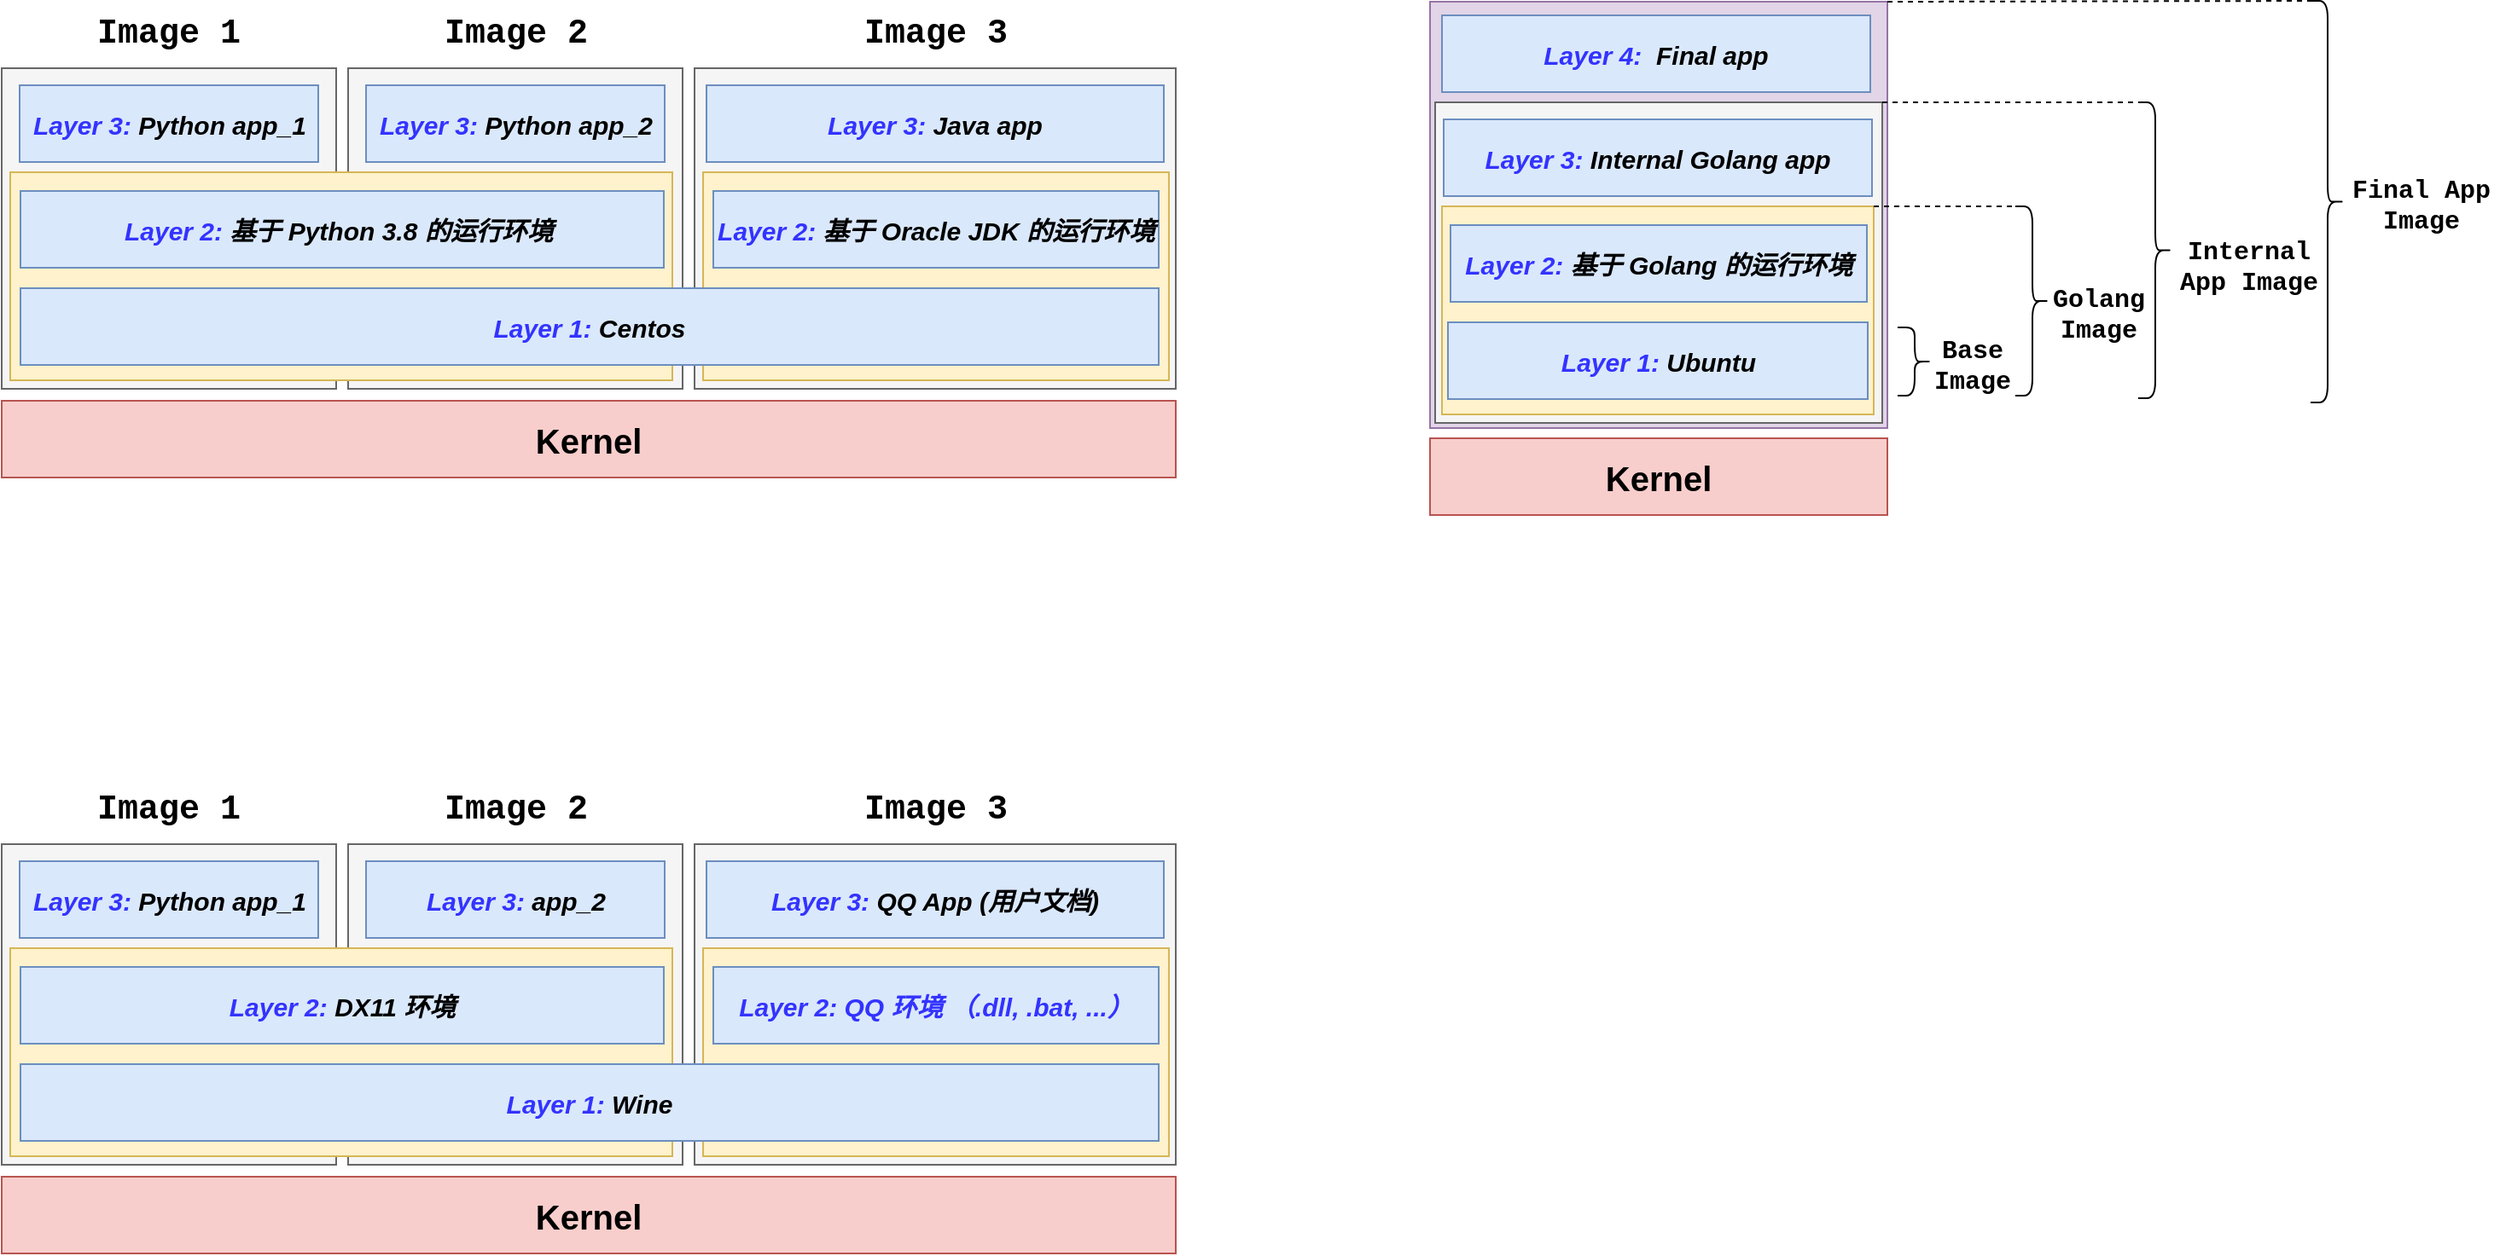 <mxfile version="15.8.7" type="device"><diagram id="_b9PkgSxl4sWzMpPnksg" name="第 1 页"><mxGraphModel dx="1215" dy="503" grid="0" gridSize="10" guides="1" tooltips="1" connect="1" arrows="1" fold="1" page="0" pageScale="1" pageWidth="827" pageHeight="1169" math="0" shadow="0"><root><mxCell id="0"/><mxCell id="1" parent="0"/><mxCell id="eBCRlDxfOz_wK7dbPITc-26" value="" style="rounded=0;whiteSpace=wrap;html=1;fillColor=#e1d5e7;strokeColor=#9673a6;" parent="1" vertex="1"><mxGeometry x="750" y="165" width="268" height="250" as="geometry"/></mxCell><mxCell id="eBCRlDxfOz_wK7dbPITc-22" value="" style="rounded=0;whiteSpace=wrap;html=1;fillColor=#f5f5f5;strokeColor=#666666;fontColor=#333333;" parent="1" vertex="1"><mxGeometry x="753" y="224" width="262" height="188" as="geometry"/></mxCell><mxCell id="eBCRlDxfOz_wK7dbPITc-23" value="" style="rounded=0;whiteSpace=wrap;html=1;fillColor=#fff2cc;strokeColor=#d6b656;" parent="1" vertex="1"><mxGeometry x="757" y="285" width="253" height="122" as="geometry"/></mxCell><mxCell id="eBCRlDxfOz_wK7dbPITc-16" value="" style="rounded=0;whiteSpace=wrap;html=1;fillColor=#f5f5f5;strokeColor=#666666;fontColor=#333333;" parent="1" vertex="1"><mxGeometry x="116" y="204" width="196" height="188" as="geometry"/></mxCell><mxCell id="eBCRlDxfOz_wK7dbPITc-19" value="&lt;b&gt;&lt;font style=&quot;font-size: 15px&quot;&gt;&lt;i&gt;&lt;font color=&quot;#3333ff&quot;&gt;Layer 3:&amp;nbsp;&lt;/font&gt;&lt;/i&gt;&lt;/font&gt;&lt;/b&gt;&lt;b&gt;&lt;font style=&quot;font-size: 15px&quot;&gt;&lt;i&gt;Python app_2&lt;/i&gt;&lt;/font&gt;&lt;/b&gt;" style="rounded=0;whiteSpace=wrap;html=1;fillColor=#dae8fc;strokeColor=#6c8ebf;" parent="1" vertex="1"><mxGeometry x="126.5" y="214" width="175" height="45" as="geometry"/></mxCell><mxCell id="eBCRlDxfOz_wK7dbPITc-15" value="" style="rounded=0;whiteSpace=wrap;html=1;fillColor=#f5f5f5;strokeColor=#666666;fontColor=#333333;" parent="1" vertex="1"><mxGeometry x="319" y="204" width="282" height="188" as="geometry"/></mxCell><mxCell id="eBCRlDxfOz_wK7dbPITc-12" value="" style="rounded=0;whiteSpace=wrap;html=1;fillColor=#fff2cc;strokeColor=#d6b656;" parent="1" vertex="1"><mxGeometry x="324" y="265" width="273" height="122" as="geometry"/></mxCell><mxCell id="eBCRlDxfOz_wK7dbPITc-13" value="&lt;b&gt;&lt;font style=&quot;font-size: 15px&quot;&gt;&lt;i&gt;&lt;font color=&quot;#3333ff&quot;&gt;Layer 2:&amp;nbsp;&lt;/font&gt;&lt;/i&gt;&lt;/font&gt;&lt;/b&gt;&lt;span style=&quot;font-size: 15px&quot;&gt;&lt;b&gt;&lt;i&gt;基于 Oracle JDK 的运行环境&lt;/i&gt;&lt;/b&gt;&lt;/span&gt;" style="rounded=0;whiteSpace=wrap;html=1;fillColor=#dae8fc;strokeColor=#6c8ebf;" parent="1" vertex="1"><mxGeometry x="330" y="276" width="261" height="45" as="geometry"/></mxCell><mxCell id="eBCRlDxfOz_wK7dbPITc-14" value="&lt;b&gt;&lt;font style=&quot;font-size: 15px&quot;&gt;&lt;i&gt;&lt;font color=&quot;#3333ff&quot;&gt;Layer 3:&amp;nbsp;&lt;/font&gt;&lt;/i&gt;&lt;/font&gt;&lt;/b&gt;&lt;b&gt;&lt;font style=&quot;font-size: 15px&quot;&gt;&lt;i&gt;Java app&lt;/i&gt;&lt;/font&gt;&lt;/b&gt;" style="rounded=0;whiteSpace=wrap;html=1;fillColor=#dae8fc;strokeColor=#6c8ebf;" parent="1" vertex="1"><mxGeometry x="326" y="214" width="268" height="45" as="geometry"/></mxCell><mxCell id="eBCRlDxfOz_wK7dbPITc-10" value="" style="rounded=0;whiteSpace=wrap;html=1;fillColor=#f5f5f5;strokeColor=#666666;fontColor=#333333;" parent="1" vertex="1"><mxGeometry x="-87" y="204" width="196" height="188" as="geometry"/></mxCell><mxCell id="eBCRlDxfOz_wK7dbPITc-9" value="" style="rounded=0;whiteSpace=wrap;html=1;fillColor=#fff2cc;strokeColor=#d6b656;" parent="1" vertex="1"><mxGeometry x="-82" y="265" width="388" height="122" as="geometry"/></mxCell><mxCell id="eBCRlDxfOz_wK7dbPITc-1" value="&lt;b&gt;&lt;font style=&quot;font-size: 20px&quot;&gt;Kernel&lt;/font&gt;&lt;/b&gt;" style="rounded=0;whiteSpace=wrap;html=1;fillColor=#f8cecc;strokeColor=#b85450;" parent="1" vertex="1"><mxGeometry x="-87" y="399" width="688" height="45" as="geometry"/></mxCell><mxCell id="eBCRlDxfOz_wK7dbPITc-4" value="&lt;b&gt;&lt;font style=&quot;font-size: 15px&quot;&gt;&lt;i&gt;&lt;font color=&quot;#3333ff&quot;&gt;Layer 1:&lt;/font&gt; Centos&lt;/i&gt;&lt;/font&gt;&lt;/b&gt;" style="rounded=0;whiteSpace=wrap;html=1;fillColor=#dae8fc;strokeColor=#6c8ebf;" parent="1" vertex="1"><mxGeometry x="-76" y="333" width="667" height="45" as="geometry"/></mxCell><mxCell id="eBCRlDxfOz_wK7dbPITc-5" value="&lt;b&gt;&lt;font style=&quot;font-size: 15px&quot;&gt;&lt;i&gt;&lt;font color=&quot;#3333ff&quot;&gt;Layer 1: &lt;/font&gt;Ubuntu&lt;/i&gt;&lt;/font&gt;&lt;/b&gt;" style="rounded=0;whiteSpace=wrap;html=1;fillColor=#dae8fc;strokeColor=#6c8ebf;" parent="1" vertex="1"><mxGeometry x="760.5" y="353" width="246" height="45" as="geometry"/></mxCell><mxCell id="eBCRlDxfOz_wK7dbPITc-6" value="&lt;b&gt;&lt;font style=&quot;font-size: 15px&quot;&gt;&lt;i&gt;&lt;font color=&quot;#3333ff&quot;&gt;Layer 2:&amp;nbsp;&lt;/font&gt;&lt;/i&gt;&lt;/font&gt;&lt;/b&gt;&lt;b&gt;&lt;font style=&quot;font-size: 15px&quot;&gt;&lt;i&gt;基于 Python 3.8 的运行环境&amp;nbsp;&lt;/i&gt;&lt;/font&gt;&lt;/b&gt;" style="rounded=0;whiteSpace=wrap;html=1;fillColor=#dae8fc;strokeColor=#6c8ebf;" parent="1" vertex="1"><mxGeometry x="-76" y="276" width="377" height="45" as="geometry"/></mxCell><mxCell id="eBCRlDxfOz_wK7dbPITc-11" value="&lt;b&gt;&lt;font style=&quot;font-size: 15px&quot;&gt;&lt;i&gt;&lt;font color=&quot;#3333ff&quot;&gt;Layer 3:&amp;nbsp;&lt;/font&gt;&lt;/i&gt;&lt;/font&gt;&lt;/b&gt;&lt;b&gt;&lt;font style=&quot;font-size: 15px&quot;&gt;&lt;i&gt;Python app_1&lt;/i&gt;&lt;/font&gt;&lt;/b&gt;" style="rounded=0;whiteSpace=wrap;html=1;fillColor=#dae8fc;strokeColor=#6c8ebf;" parent="1" vertex="1"><mxGeometry x="-76.5" y="214" width="175" height="45" as="geometry"/></mxCell><mxCell id="eBCRlDxfOz_wK7dbPITc-24" value="&lt;b&gt;&lt;font style=&quot;font-size: 15px&quot;&gt;&lt;i&gt;&lt;font color=&quot;#3333ff&quot;&gt;Layer 2: &lt;/font&gt;基于 Golang 的运行环境&lt;/i&gt;&lt;/font&gt;&lt;/b&gt;" style="rounded=0;whiteSpace=wrap;html=1;fillColor=#dae8fc;strokeColor=#6c8ebf;" parent="1" vertex="1"><mxGeometry x="762" y="296" width="244" height="45" as="geometry"/></mxCell><mxCell id="eBCRlDxfOz_wK7dbPITc-25" value="&lt;b&gt;&lt;font style=&quot;font-size: 15px&quot;&gt;&lt;i&gt;&lt;font color=&quot;#3333ff&quot;&gt;Layer 3: &lt;/font&gt;Internal&lt;font color=&quot;#3333ff&quot;&gt;&amp;nbsp;&lt;/font&gt;Golang&lt;/i&gt;&lt;/font&gt;&lt;/b&gt;&lt;b&gt;&lt;font style=&quot;font-size: 15px&quot;&gt;&lt;i&gt;&amp;nbsp;app&lt;/i&gt;&lt;/font&gt;&lt;/b&gt;" style="rounded=0;whiteSpace=wrap;html=1;fillColor=#dae8fc;strokeColor=#6c8ebf;" parent="1" vertex="1"><mxGeometry x="758" y="234" width="251" height="45" as="geometry"/></mxCell><mxCell id="eBCRlDxfOz_wK7dbPITc-27" value="&lt;b&gt;&lt;font style=&quot;font-size: 15px&quot;&gt;&lt;i&gt;&lt;font color=&quot;#3333ff&quot;&gt;Layer 4: &lt;/font&gt;&lt;/i&gt;&lt;/font&gt;&lt;/b&gt;&lt;b&gt;&lt;font style=&quot;font-size: 15px&quot;&gt;&lt;i&gt;&amp;nbsp;Final app&lt;/i&gt;&lt;/font&gt;&lt;/b&gt;" style="rounded=0;whiteSpace=wrap;html=1;fillColor=#dae8fc;strokeColor=#6c8ebf;" parent="1" vertex="1"><mxGeometry x="757" y="173" width="251" height="45" as="geometry"/></mxCell><mxCell id="eBCRlDxfOz_wK7dbPITc-28" value="" style="shape=curlyBracket;whiteSpace=wrap;html=1;rounded=1;rotation=-180;" parent="1" vertex="1"><mxGeometry x="1024" y="356" width="20" height="40" as="geometry"/></mxCell><mxCell id="eBCRlDxfOz_wK7dbPITc-29" value="" style="shape=curlyBracket;whiteSpace=wrap;html=1;rounded=1;rotation=-180;size=0.5;" parent="1" vertex="1"><mxGeometry x="1093" y="285" width="20" height="111" as="geometry"/></mxCell><mxCell id="eBCRlDxfOz_wK7dbPITc-30" value="&lt;font face=&quot;Courier New&quot; size=&quot;1&quot;&gt;&lt;b style=&quot;font-size: 15px&quot;&gt;Base Image&lt;/b&gt;&lt;/font&gt;" style="text;html=1;strokeColor=none;fillColor=none;align=center;verticalAlign=middle;whiteSpace=wrap;rounded=0;rotation=0;" parent="1" vertex="1"><mxGeometry x="1023" y="368.5" width="90" height="20" as="geometry"/></mxCell><mxCell id="eBCRlDxfOz_wK7dbPITc-31" value="&lt;font face=&quot;Courier New&quot; size=&quot;1&quot;&gt;&lt;b style=&quot;font-size: 15px&quot;&gt;Golang Image&lt;/b&gt;&lt;/font&gt;" style="text;html=1;strokeColor=none;fillColor=none;align=center;verticalAlign=middle;whiteSpace=wrap;rounded=0;rotation=0;" parent="1" vertex="1"><mxGeometry x="1097" y="339" width="90" height="20" as="geometry"/></mxCell><mxCell id="eBCRlDxfOz_wK7dbPITc-35" value="" style="shape=curlyBracket;whiteSpace=wrap;html=1;rounded=1;rotation=-180;size=0.5;" parent="1" vertex="1"><mxGeometry x="1165" y="224" width="20" height="173.5" as="geometry"/></mxCell><mxCell id="eBCRlDxfOz_wK7dbPITc-36" value="" style="endArrow=none;html=1;entryX=0.75;entryY=1;entryDx=0;entryDy=0;exitX=1;exitY=0;exitDx=0;exitDy=0;dashed=1;" parent="1" source="eBCRlDxfOz_wK7dbPITc-23" target="eBCRlDxfOz_wK7dbPITc-29" edge="1"><mxGeometry width="50" height="50" relative="1" as="geometry"><mxPoint x="805" y="257" as="sourcePoint"/><mxPoint x="855" y="207" as="targetPoint"/></mxGeometry></mxCell><mxCell id="eBCRlDxfOz_wK7dbPITc-37" value="" style="endArrow=none;html=1;entryX=0.75;entryY=1;entryDx=0;entryDy=0;exitX=1;exitY=0;exitDx=0;exitDy=0;dashed=1;" parent="1" source="eBCRlDxfOz_wK7dbPITc-22" target="eBCRlDxfOz_wK7dbPITc-35" edge="1"><mxGeometry width="50" height="50" relative="1" as="geometry"><mxPoint x="1016" y="306" as="sourcePoint"/><mxPoint x="1108" y="306" as="targetPoint"/></mxGeometry></mxCell><mxCell id="eBCRlDxfOz_wK7dbPITc-38" value="&lt;font face=&quot;Courier New&quot; size=&quot;1&quot;&gt;&lt;b style=&quot;font-size: 15px&quot;&gt;Internal App Image&lt;/b&gt;&lt;/font&gt;" style="text;html=1;strokeColor=none;fillColor=none;align=center;verticalAlign=middle;whiteSpace=wrap;rounded=0;rotation=0;" parent="1" vertex="1"><mxGeometry x="1185" y="311" width="90" height="20" as="geometry"/></mxCell><mxCell id="eBCRlDxfOz_wK7dbPITc-39" value="" style="shape=curlyBracket;whiteSpace=wrap;html=1;rounded=1;rotation=-180;size=0.5;" parent="1" vertex="1"><mxGeometry x="1266" y="164.5" width="20" height="235.5" as="geometry"/></mxCell><mxCell id="eBCRlDxfOz_wK7dbPITc-40" value="" style="endArrow=none;html=1;entryX=0.75;entryY=1;entryDx=0;entryDy=0;exitX=1;exitY=0;exitDx=0;exitDy=0;dashed=1;" parent="1" source="eBCRlDxfOz_wK7dbPITc-26" target="eBCRlDxfOz_wK7dbPITc-39" edge="1"><mxGeometry width="50" height="50" relative="1" as="geometry"><mxPoint x="1019" y="244" as="sourcePoint"/><mxPoint x="1180" y="242.5" as="targetPoint"/></mxGeometry></mxCell><mxCell id="eBCRlDxfOz_wK7dbPITc-42" value="&lt;b&gt;&lt;font style=&quot;font-size: 20px&quot;&gt;Kernel&lt;/font&gt;&lt;/b&gt;" style="rounded=0;whiteSpace=wrap;html=1;fillColor=#f8cecc;strokeColor=#b85450;" parent="1" vertex="1"><mxGeometry x="750" y="421" width="268" height="45" as="geometry"/></mxCell><mxCell id="eBCRlDxfOz_wK7dbPITc-44" value="&lt;font face=&quot;Courier New&quot; size=&quot;1&quot;&gt;&lt;b style=&quot;font-size: 15px&quot;&gt;Final App Image&lt;/b&gt;&lt;/font&gt;" style="text;html=1;strokeColor=none;fillColor=none;align=center;verticalAlign=middle;whiteSpace=wrap;rounded=0;rotation=0;" parent="1" vertex="1"><mxGeometry x="1286" y="274.5" width="90" height="20" as="geometry"/></mxCell><mxCell id="eBCRlDxfOz_wK7dbPITc-45" value="&lt;b&gt;&lt;font style=&quot;font-size: 20px&quot;&gt;Image 1&lt;/font&gt;&lt;/b&gt;" style="text;html=1;strokeColor=none;fillColor=none;align=center;verticalAlign=middle;whiteSpace=wrap;rounded=0;fontFamily=Courier New;" parent="1" vertex="1"><mxGeometry x="-36.75" y="173" width="95.5" height="20" as="geometry"/></mxCell><mxCell id="eBCRlDxfOz_wK7dbPITc-46" value="&lt;b&gt;&lt;font style=&quot;font-size: 20px&quot;&gt;Image 2&lt;/font&gt;&lt;/b&gt;" style="text;html=1;strokeColor=none;fillColor=none;align=center;verticalAlign=middle;whiteSpace=wrap;rounded=0;fontFamily=Courier New;" parent="1" vertex="1"><mxGeometry x="168.5" y="173" width="91" height="20" as="geometry"/></mxCell><mxCell id="eBCRlDxfOz_wK7dbPITc-47" value="&lt;b&gt;&lt;font style=&quot;font-size: 20px&quot;&gt;Image 3&lt;/font&gt;&lt;/b&gt;" style="text;html=1;strokeColor=none;fillColor=none;align=center;verticalAlign=middle;whiteSpace=wrap;rounded=0;fontFamily=Courier New;" parent="1" vertex="1"><mxGeometry x="413.75" y="173" width="92.5" height="20" as="geometry"/></mxCell><mxCell id="JAQ4UiqpiDWH49Ta_SHC-1" value="" style="rounded=0;whiteSpace=wrap;html=1;fillColor=#f5f5f5;strokeColor=#666666;fontColor=#333333;" vertex="1" parent="1"><mxGeometry x="116" y="659" width="196" height="188" as="geometry"/></mxCell><mxCell id="JAQ4UiqpiDWH49Ta_SHC-2" value="&lt;b&gt;&lt;font style=&quot;font-size: 15px&quot;&gt;&lt;i&gt;&lt;font color=&quot;#3333ff&quot;&gt;Layer 3:&lt;/font&gt;&lt;/i&gt;&lt;/font&gt;&lt;/b&gt;&lt;b&gt;&lt;font style=&quot;font-size: 15px&quot;&gt;&lt;i&gt;&amp;nbsp;app_2&lt;/i&gt;&lt;/font&gt;&lt;/b&gt;" style="rounded=0;whiteSpace=wrap;html=1;fillColor=#dae8fc;strokeColor=#6c8ebf;" vertex="1" parent="1"><mxGeometry x="126.5" y="669" width="175" height="45" as="geometry"/></mxCell><mxCell id="JAQ4UiqpiDWH49Ta_SHC-3" value="" style="rounded=0;whiteSpace=wrap;html=1;fillColor=#f5f5f5;strokeColor=#666666;fontColor=#333333;" vertex="1" parent="1"><mxGeometry x="319" y="659" width="282" height="188" as="geometry"/></mxCell><mxCell id="JAQ4UiqpiDWH49Ta_SHC-4" value="" style="rounded=0;whiteSpace=wrap;html=1;fillColor=#fff2cc;strokeColor=#d6b656;" vertex="1" parent="1"><mxGeometry x="324" y="720" width="273" height="122" as="geometry"/></mxCell><mxCell id="JAQ4UiqpiDWH49Ta_SHC-5" value="&lt;b&gt;&lt;font style=&quot;font-size: 15px&quot;&gt;&lt;i&gt;&lt;font color=&quot;#3333ff&quot;&gt;Layer 2: QQ 环境 （.dll, .bat, ...）&lt;/font&gt;&lt;/i&gt;&lt;/font&gt;&lt;/b&gt;" style="rounded=0;whiteSpace=wrap;html=1;fillColor=#dae8fc;strokeColor=#6c8ebf;" vertex="1" parent="1"><mxGeometry x="330" y="731" width="261" height="45" as="geometry"/></mxCell><mxCell id="JAQ4UiqpiDWH49Ta_SHC-6" value="&lt;b&gt;&lt;font style=&quot;font-size: 15px&quot;&gt;&lt;i&gt;&lt;font color=&quot;#3333ff&quot;&gt;Layer 3:&amp;nbsp;&lt;/font&gt;&lt;/i&gt;&lt;/font&gt;&lt;/b&gt;&lt;b&gt;&lt;font style=&quot;font-size: 15px&quot;&gt;&lt;i&gt;QQ App (用户文档)&lt;/i&gt;&lt;/font&gt;&lt;/b&gt;" style="rounded=0;whiteSpace=wrap;html=1;fillColor=#dae8fc;strokeColor=#6c8ebf;" vertex="1" parent="1"><mxGeometry x="326" y="669" width="268" height="45" as="geometry"/></mxCell><mxCell id="JAQ4UiqpiDWH49Ta_SHC-7" value="" style="rounded=0;whiteSpace=wrap;html=1;fillColor=#f5f5f5;strokeColor=#666666;fontColor=#333333;" vertex="1" parent="1"><mxGeometry x="-87" y="659" width="196" height="188" as="geometry"/></mxCell><mxCell id="JAQ4UiqpiDWH49Ta_SHC-8" value="" style="rounded=0;whiteSpace=wrap;html=1;fillColor=#fff2cc;strokeColor=#d6b656;" vertex="1" parent="1"><mxGeometry x="-82" y="720" width="388" height="122" as="geometry"/></mxCell><mxCell id="JAQ4UiqpiDWH49Ta_SHC-9" value="&lt;b&gt;&lt;font style=&quot;font-size: 20px&quot;&gt;Kernel&lt;/font&gt;&lt;/b&gt;" style="rounded=0;whiteSpace=wrap;html=1;fillColor=#f8cecc;strokeColor=#b85450;" vertex="1" parent="1"><mxGeometry x="-87" y="854" width="688" height="45" as="geometry"/></mxCell><mxCell id="JAQ4UiqpiDWH49Ta_SHC-10" value="&lt;b&gt;&lt;font style=&quot;font-size: 15px&quot;&gt;&lt;i&gt;&lt;font color=&quot;#3333ff&quot;&gt;Layer 1:&lt;/font&gt; Wine&lt;/i&gt;&lt;/font&gt;&lt;/b&gt;" style="rounded=0;whiteSpace=wrap;html=1;fillColor=#dae8fc;strokeColor=#6c8ebf;" vertex="1" parent="1"><mxGeometry x="-76" y="788" width="667" height="45" as="geometry"/></mxCell><mxCell id="JAQ4UiqpiDWH49Ta_SHC-11" value="&lt;b&gt;&lt;font style=&quot;font-size: 15px&quot;&gt;&lt;i&gt;&lt;font color=&quot;#3333ff&quot;&gt;Layer 2:&amp;nbsp;&lt;/font&gt;&lt;/i&gt;&lt;/font&gt;&lt;/b&gt;&lt;b&gt;&lt;font style=&quot;font-size: 15px&quot;&gt;&lt;i&gt;DX11 环境&lt;/i&gt;&lt;/font&gt;&lt;/b&gt;" style="rounded=0;whiteSpace=wrap;html=1;fillColor=#dae8fc;strokeColor=#6c8ebf;" vertex="1" parent="1"><mxGeometry x="-76" y="731" width="377" height="45" as="geometry"/></mxCell><mxCell id="JAQ4UiqpiDWH49Ta_SHC-12" value="&lt;b&gt;&lt;font style=&quot;font-size: 15px&quot;&gt;&lt;i&gt;&lt;font color=&quot;#3333ff&quot;&gt;Layer 3:&amp;nbsp;&lt;/font&gt;&lt;/i&gt;&lt;/font&gt;&lt;/b&gt;&lt;b&gt;&lt;font style=&quot;font-size: 15px&quot;&gt;&lt;i&gt;Python app_1&lt;/i&gt;&lt;/font&gt;&lt;/b&gt;" style="rounded=0;whiteSpace=wrap;html=1;fillColor=#dae8fc;strokeColor=#6c8ebf;" vertex="1" parent="1"><mxGeometry x="-76.5" y="669" width="175" height="45" as="geometry"/></mxCell><mxCell id="JAQ4UiqpiDWH49Ta_SHC-13" value="&lt;b&gt;&lt;font style=&quot;font-size: 20px&quot;&gt;Image 1&lt;/font&gt;&lt;/b&gt;" style="text;html=1;strokeColor=none;fillColor=none;align=center;verticalAlign=middle;whiteSpace=wrap;rounded=0;fontFamily=Courier New;" vertex="1" parent="1"><mxGeometry x="-36.75" y="628" width="95.5" height="20" as="geometry"/></mxCell><mxCell id="JAQ4UiqpiDWH49Ta_SHC-14" value="&lt;b&gt;&lt;font style=&quot;font-size: 20px&quot;&gt;Image 2&lt;/font&gt;&lt;/b&gt;" style="text;html=1;strokeColor=none;fillColor=none;align=center;verticalAlign=middle;whiteSpace=wrap;rounded=0;fontFamily=Courier New;" vertex="1" parent="1"><mxGeometry x="168.5" y="628" width="91" height="20" as="geometry"/></mxCell><mxCell id="JAQ4UiqpiDWH49Ta_SHC-15" value="&lt;b&gt;&lt;font style=&quot;font-size: 20px&quot;&gt;Image 3&lt;/font&gt;&lt;/b&gt;" style="text;html=1;strokeColor=none;fillColor=none;align=center;verticalAlign=middle;whiteSpace=wrap;rounded=0;fontFamily=Courier New;" vertex="1" parent="1"><mxGeometry x="413.75" y="628" width="92.5" height="20" as="geometry"/></mxCell></root></mxGraphModel></diagram></mxfile>